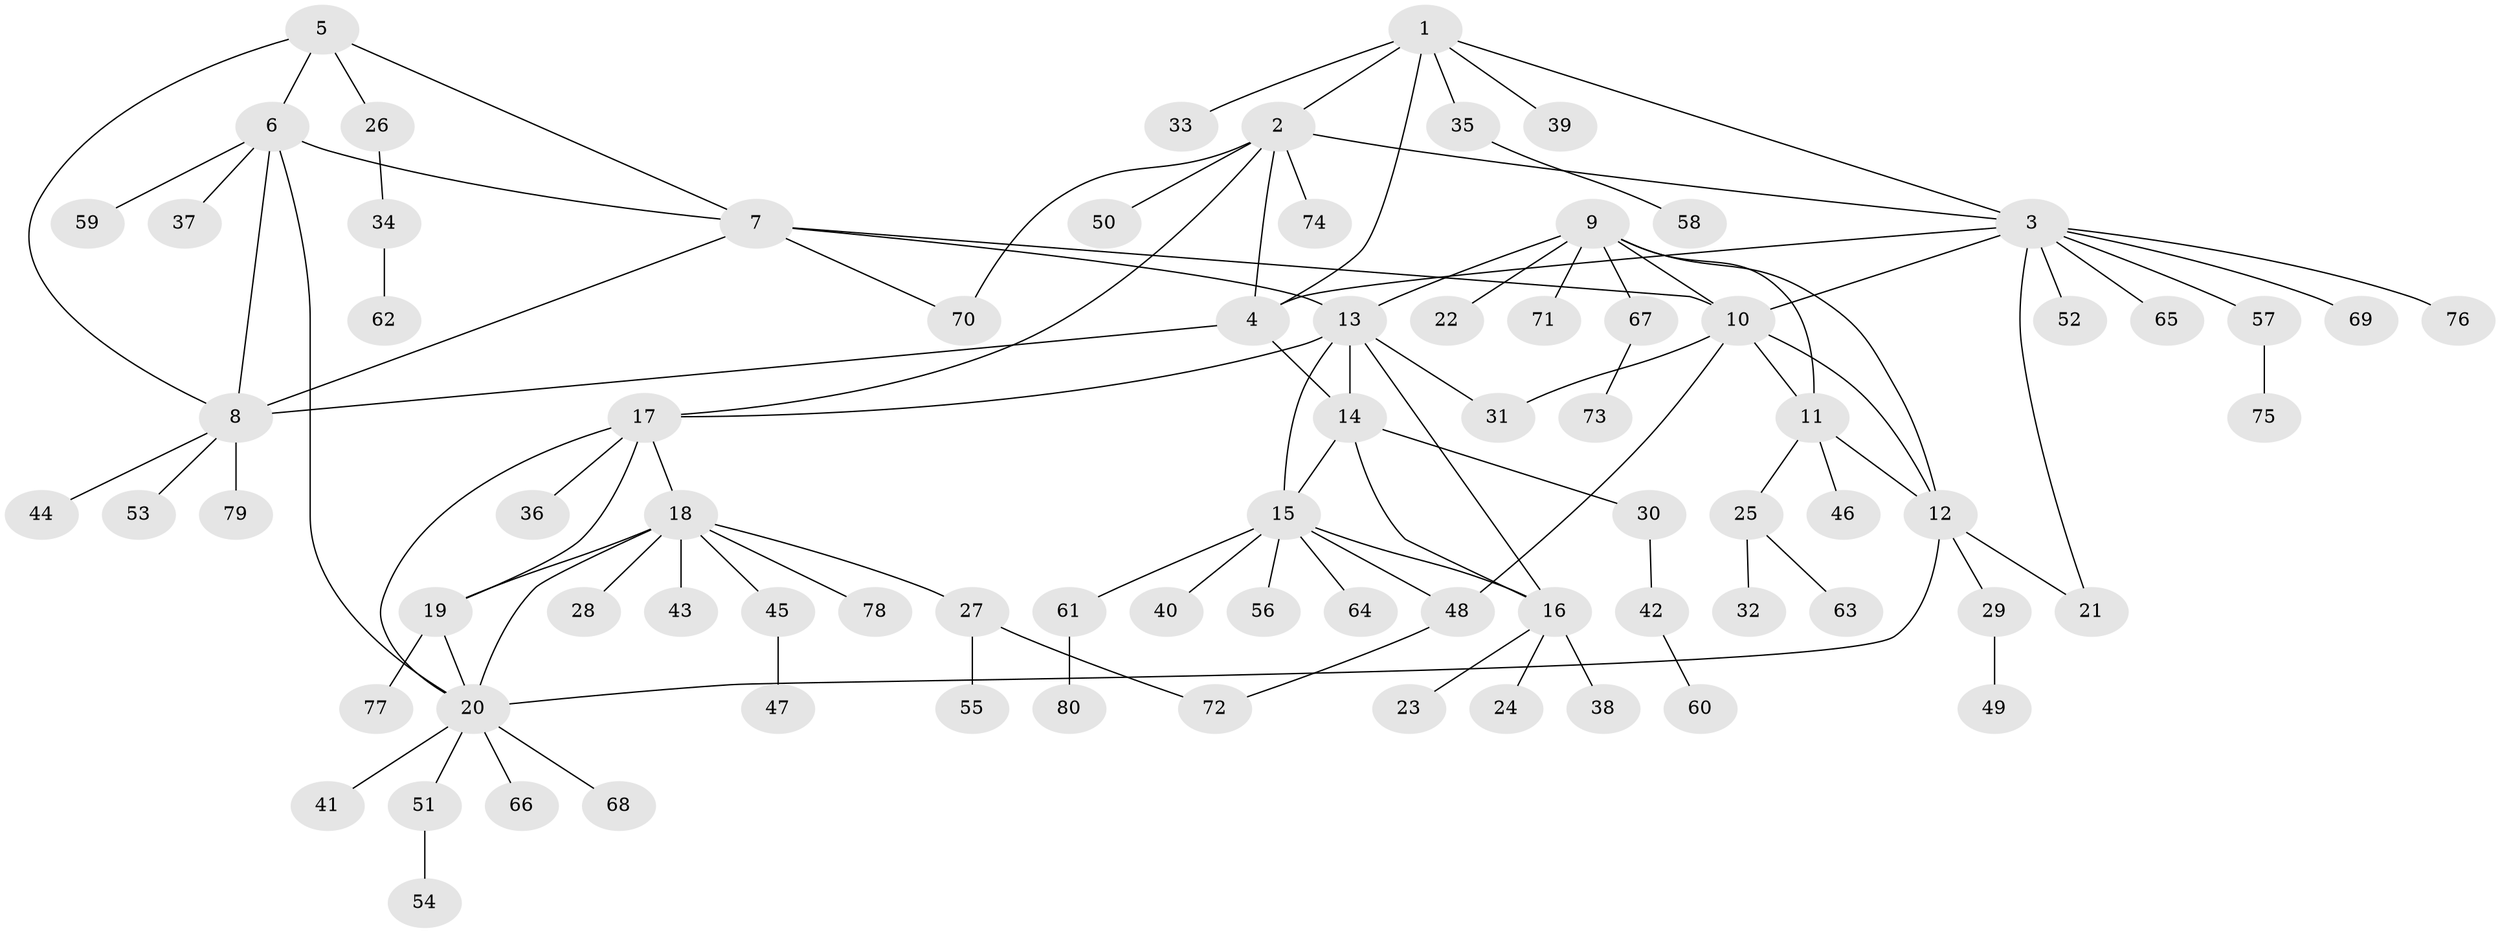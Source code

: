// Generated by graph-tools (version 1.1) at 2025/15/03/09/25 04:15:48]
// undirected, 80 vertices, 105 edges
graph export_dot {
graph [start="1"]
  node [color=gray90,style=filled];
  1;
  2;
  3;
  4;
  5;
  6;
  7;
  8;
  9;
  10;
  11;
  12;
  13;
  14;
  15;
  16;
  17;
  18;
  19;
  20;
  21;
  22;
  23;
  24;
  25;
  26;
  27;
  28;
  29;
  30;
  31;
  32;
  33;
  34;
  35;
  36;
  37;
  38;
  39;
  40;
  41;
  42;
  43;
  44;
  45;
  46;
  47;
  48;
  49;
  50;
  51;
  52;
  53;
  54;
  55;
  56;
  57;
  58;
  59;
  60;
  61;
  62;
  63;
  64;
  65;
  66;
  67;
  68;
  69;
  70;
  71;
  72;
  73;
  74;
  75;
  76;
  77;
  78;
  79;
  80;
  1 -- 2;
  1 -- 3;
  1 -- 4;
  1 -- 33;
  1 -- 35;
  1 -- 39;
  2 -- 3;
  2 -- 4;
  2 -- 17;
  2 -- 50;
  2 -- 70;
  2 -- 74;
  3 -- 4;
  3 -- 10;
  3 -- 21;
  3 -- 52;
  3 -- 57;
  3 -- 65;
  3 -- 69;
  3 -- 76;
  4 -- 8;
  4 -- 14;
  5 -- 6;
  5 -- 7;
  5 -- 8;
  5 -- 26;
  6 -- 7;
  6 -- 8;
  6 -- 20;
  6 -- 37;
  6 -- 59;
  7 -- 8;
  7 -- 10;
  7 -- 13;
  7 -- 70;
  8 -- 44;
  8 -- 53;
  8 -- 79;
  9 -- 10;
  9 -- 11;
  9 -- 12;
  9 -- 13;
  9 -- 22;
  9 -- 67;
  9 -- 71;
  10 -- 11;
  10 -- 12;
  10 -- 31;
  10 -- 48;
  11 -- 12;
  11 -- 25;
  11 -- 46;
  12 -- 20;
  12 -- 21;
  12 -- 29;
  13 -- 14;
  13 -- 15;
  13 -- 16;
  13 -- 17;
  13 -- 31;
  14 -- 15;
  14 -- 16;
  14 -- 30;
  15 -- 16;
  15 -- 40;
  15 -- 48;
  15 -- 56;
  15 -- 61;
  15 -- 64;
  16 -- 23;
  16 -- 24;
  16 -- 38;
  17 -- 18;
  17 -- 19;
  17 -- 20;
  17 -- 36;
  18 -- 19;
  18 -- 20;
  18 -- 27;
  18 -- 28;
  18 -- 43;
  18 -- 45;
  18 -- 78;
  19 -- 20;
  19 -- 77;
  20 -- 41;
  20 -- 51;
  20 -- 66;
  20 -- 68;
  25 -- 32;
  25 -- 63;
  26 -- 34;
  27 -- 55;
  27 -- 72;
  29 -- 49;
  30 -- 42;
  34 -- 62;
  35 -- 58;
  42 -- 60;
  45 -- 47;
  48 -- 72;
  51 -- 54;
  57 -- 75;
  61 -- 80;
  67 -- 73;
}
